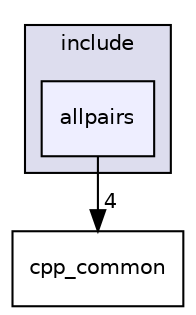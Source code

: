 digraph "allpairs" {
  compound=true
  node [ fontsize="10", fontname="Helvetica"];
  edge [ labelfontsize="10", labelfontname="Helvetica"];
  subgraph clusterdir_d828925fd371daeaa4c854aa07a3082a {
    graph [ bgcolor="#ddddee", pencolor="black", label="include" fontname="Helvetica", fontsize="10", URL="dir_d828925fd371daeaa4c854aa07a3082a.html"]
  dir_1da06bfed7568a7f21633fc0d6147caf [shape=box, label="allpairs", style="filled", fillcolor="#eeeeff", pencolor="black", URL="dir_1da06bfed7568a7f21633fc0d6147caf.html"];
  }
  dir_57c48c3ae7e9c811acaf538a4ef189c4 [shape=box label="cpp_common" URL="dir_57c48c3ae7e9c811acaf538a4ef189c4.html"];
  dir_1da06bfed7568a7f21633fc0d6147caf->dir_57c48c3ae7e9c811acaf538a4ef189c4 [headlabel="4", labeldistance=1.5 headhref="dir_000066_000019.html"];
}
